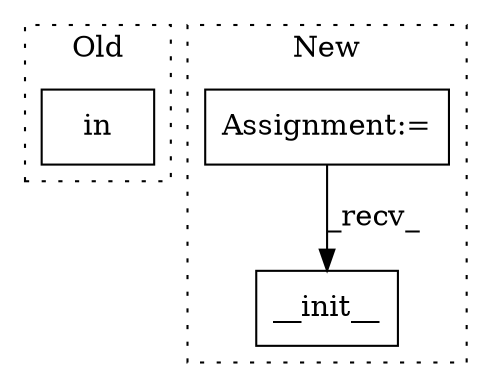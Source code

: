 digraph G {
subgraph cluster0 {
1 [label="in" a="105" s="745" l="15" shape="box"];
label = "Old";
style="dotted";
}
subgraph cluster1 {
2 [label="__init__" a="32" s="682,847" l="9,-8" shape="box"];
3 [label="Assignment:=" a="7" s="525" l="4" shape="box"];
label = "New";
style="dotted";
}
3 -> 2 [label="_recv_"];
}